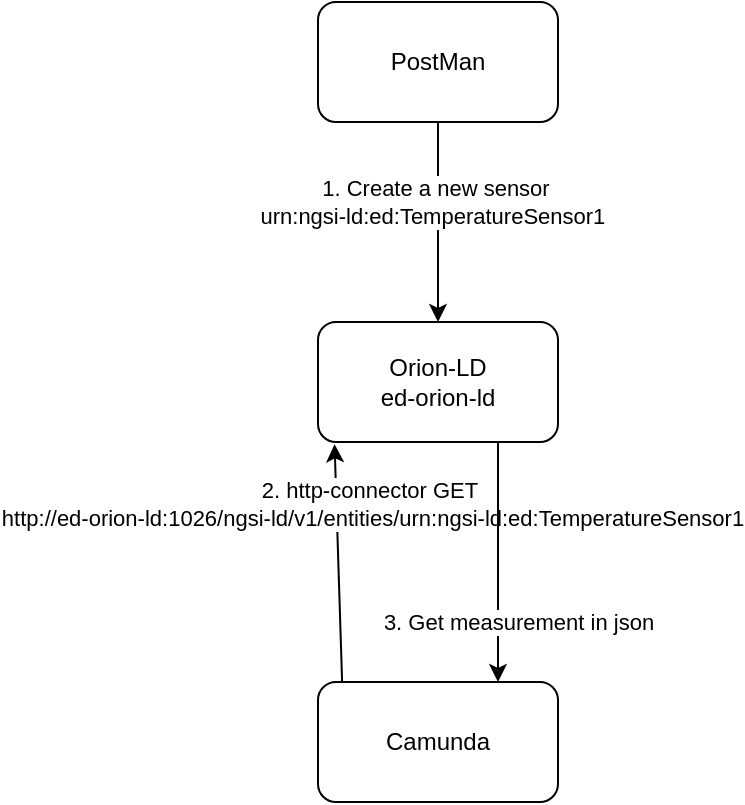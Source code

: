 <mxfile>
    <diagram id="VjCY_GDA3tVFWAUc3Tdx" name="Page-1">
        <mxGraphModel dx="2180" dy="643" grid="1" gridSize="10" guides="1" tooltips="1" connect="1" arrows="1" fold="1" page="1" pageScale="1" pageWidth="850" pageHeight="1100" math="0" shadow="0">
            <root>
                <mxCell id="0"/>
                <mxCell id="1" parent="0"/>
                <mxCell id="7" style="edgeStyle=none;html=1;entryX=0.069;entryY=1.019;entryDx=0;entryDy=0;exitX=0.101;exitY=0.03;exitDx=0;exitDy=0;entryPerimeter=0;exitPerimeter=0;" edge="1" parent="1" source="2" target="3">
                    <mxGeometry relative="1" as="geometry">
                        <mxPoint x="180" y="380" as="targetPoint"/>
                    </mxGeometry>
                </mxCell>
                <mxCell id="8" value="2. http-connector GET&amp;nbsp;&lt;br&gt;http://ed-orion-ld:1026/ngsi-ld/v1/entities/urn:ngsi-ld:ed:TemperatureSensor1" style="edgeLabel;html=1;align=center;verticalAlign=middle;resizable=0;points=[];" vertex="1" connectable="0" parent="7">
                    <mxGeometry x="0.251" relative="1" as="geometry">
                        <mxPoint x="17" y="-16" as="offset"/>
                    </mxGeometry>
                </mxCell>
                <mxCell id="2" value="Camunda" style="rounded=1;whiteSpace=wrap;html=1;" vertex="1" parent="1">
                    <mxGeometry x="90" y="500" width="120" height="60" as="geometry"/>
                </mxCell>
                <mxCell id="11" style="edgeStyle=none;html=1;exitX=0.75;exitY=1;exitDx=0;exitDy=0;entryX=0.75;entryY=0;entryDx=0;entryDy=0;" edge="1" parent="1" source="3" target="2">
                    <mxGeometry relative="1" as="geometry"/>
                </mxCell>
                <mxCell id="12" value="3. Get measurement in json" style="edgeLabel;html=1;align=center;verticalAlign=middle;resizable=0;points=[];" vertex="1" connectable="0" parent="11">
                    <mxGeometry x="-0.356" y="-2" relative="1" as="geometry">
                        <mxPoint x="12" y="51" as="offset"/>
                    </mxGeometry>
                </mxCell>
                <mxCell id="3" value="Orion-LD&lt;br&gt;ed-orion-ld" style="rounded=1;whiteSpace=wrap;html=1;" vertex="1" parent="1">
                    <mxGeometry x="90" y="320" width="120" height="60" as="geometry"/>
                </mxCell>
                <mxCell id="5" style="edgeStyle=none;html=1;entryX=0.5;entryY=0;entryDx=0;entryDy=0;" edge="1" parent="1" source="4" target="3">
                    <mxGeometry relative="1" as="geometry"/>
                </mxCell>
                <mxCell id="6" value="1. Create a new sensor&amp;nbsp;&lt;br&gt;urn:ngsi-ld:ed:TemperatureSensor1 &amp;nbsp;" style="edgeLabel;html=1;align=center;verticalAlign=middle;resizable=0;points=[];" vertex="1" connectable="0" parent="5">
                    <mxGeometry x="0.16" y="-3" relative="1" as="geometry">
                        <mxPoint x="3" y="-18" as="offset"/>
                    </mxGeometry>
                </mxCell>
                <mxCell id="4" value="PostMan" style="rounded=1;whiteSpace=wrap;html=1;" vertex="1" parent="1">
                    <mxGeometry x="90" y="160" width="120" height="60" as="geometry"/>
                </mxCell>
            </root>
        </mxGraphModel>
    </diagram>
</mxfile>